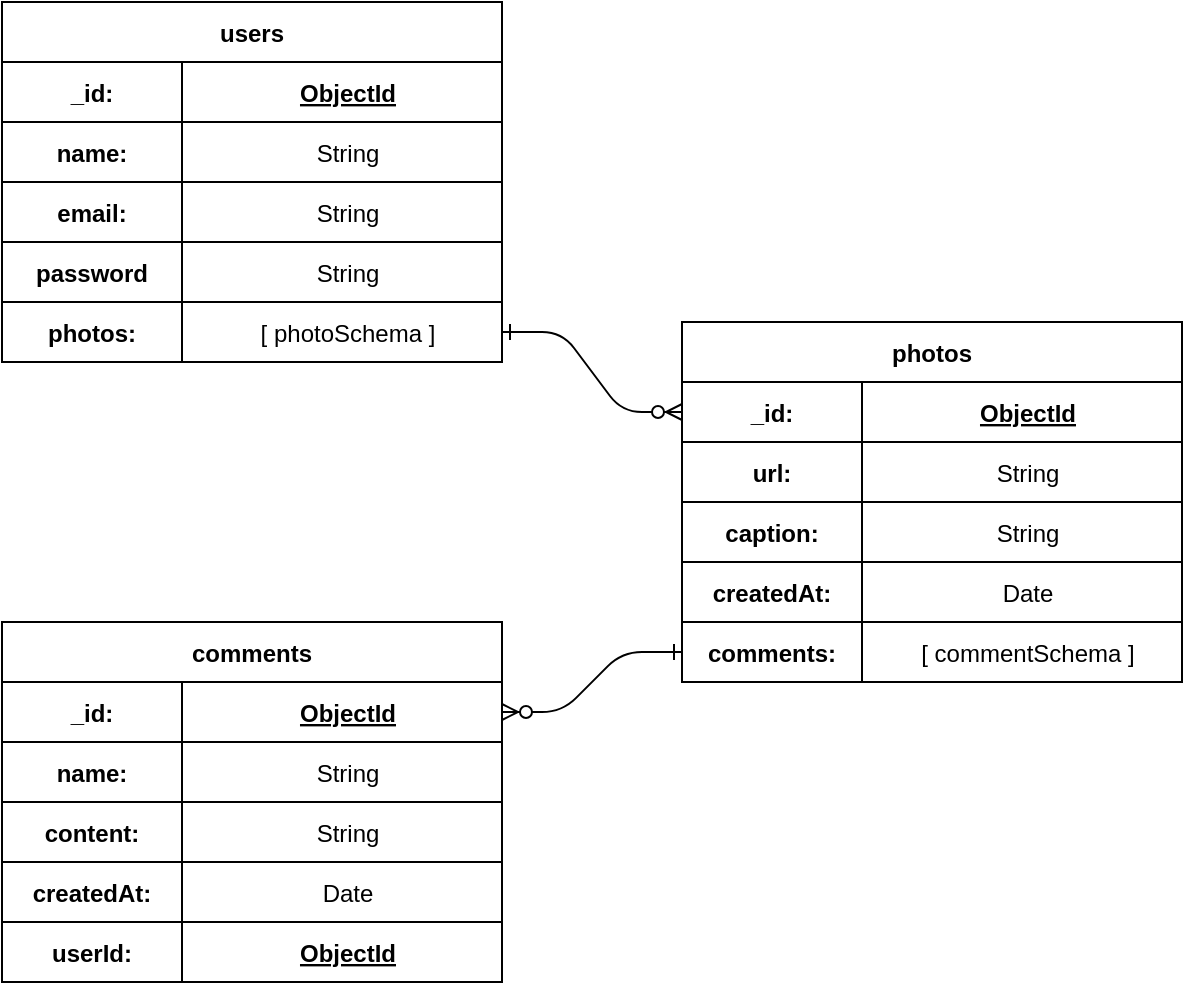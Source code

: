<mxfile version="17.2.2" type="github">
  <diagram id="R2lEEEUBdFMjLlhIrx00" name="Page-1">
    <mxGraphModel dx="1012" dy="757" grid="1" gridSize="10" guides="1" tooltips="1" connect="1" arrows="1" fold="1" page="1" pageScale="1" pageWidth="850" pageHeight="1100" math="0" shadow="0" extFonts="Permanent Marker^https://fonts.googleapis.com/css?family=Permanent+Marker">
      <root>
        <mxCell id="0" />
        <mxCell id="1" parent="0" />
        <mxCell id="C-vyLk0tnHw3VtMMgP7b-1" value="" style="edgeStyle=entityRelationEdgeStyle;endArrow=ERzeroToMany;startArrow=ERone;endFill=1;startFill=0;exitX=1;exitY=0.5;exitDx=0;exitDy=0;entryX=0;entryY=0.5;entryDx=0;entryDy=0;" parent="1" source="pZnT-VCXvv-FRcFzeFq4-53" target="pZnT-VCXvv-FRcFzeFq4-41" edge="1">
          <mxGeometry width="100" height="100" relative="1" as="geometry">
            <mxPoint x="340" y="720" as="sourcePoint" />
            <mxPoint x="450" y="195" as="targetPoint" />
          </mxGeometry>
        </mxCell>
        <mxCell id="C-vyLk0tnHw3VtMMgP7b-23" value="users" style="shape=table;startSize=30;container=1;collapsible=1;childLayout=tableLayout;fixedRows=1;rowLines=0;fontStyle=1;align=center;resizeLast=1;" parent="1" vertex="1">
          <mxGeometry x="120" y="120" width="250" height="180" as="geometry" />
        </mxCell>
        <mxCell id="C-vyLk0tnHw3VtMMgP7b-24" value="" style="shape=partialRectangle;collapsible=0;dropTarget=0;pointerEvents=0;fillColor=none;points=[[0,0.5],[1,0.5]];portConstraint=eastwest;top=0;left=0;right=0;bottom=1;" parent="C-vyLk0tnHw3VtMMgP7b-23" vertex="1">
          <mxGeometry y="30" width="250" height="30" as="geometry" />
        </mxCell>
        <mxCell id="C-vyLk0tnHw3VtMMgP7b-25" value="_id:" style="shape=partialRectangle;overflow=hidden;connectable=0;fillColor=none;top=0;left=0;bottom=0;right=0;fontStyle=1;" parent="C-vyLk0tnHw3VtMMgP7b-24" vertex="1">
          <mxGeometry width="90" height="30" as="geometry">
            <mxRectangle width="90" height="30" as="alternateBounds" />
          </mxGeometry>
        </mxCell>
        <mxCell id="C-vyLk0tnHw3VtMMgP7b-26" value="ObjectId" style="shape=partialRectangle;overflow=hidden;connectable=0;fillColor=none;top=0;left=0;bottom=0;right=0;align=center;spacingLeft=6;fontStyle=5;" parent="C-vyLk0tnHw3VtMMgP7b-24" vertex="1">
          <mxGeometry x="90" width="160" height="30" as="geometry">
            <mxRectangle width="160" height="30" as="alternateBounds" />
          </mxGeometry>
        </mxCell>
        <mxCell id="pZnT-VCXvv-FRcFzeFq4-30" value="" style="shape=tableRow;horizontal=0;startSize=0;swimlaneHead=0;swimlaneBody=0;fillColor=none;collapsible=0;dropTarget=0;points=[[0,0.5],[1,0.5]];portConstraint=eastwest;top=0;left=0;right=0;bottom=1;" parent="C-vyLk0tnHw3VtMMgP7b-23" vertex="1">
          <mxGeometry y="60" width="250" height="30" as="geometry" />
        </mxCell>
        <mxCell id="pZnT-VCXvv-FRcFzeFq4-31" value="name:" style="shape=partialRectangle;connectable=0;fillColor=none;top=0;left=0;bottom=0;right=0;fontStyle=1;overflow=hidden;" parent="pZnT-VCXvv-FRcFzeFq4-30" vertex="1">
          <mxGeometry width="90" height="30" as="geometry">
            <mxRectangle width="90" height="30" as="alternateBounds" />
          </mxGeometry>
        </mxCell>
        <mxCell id="pZnT-VCXvv-FRcFzeFq4-32" value="String" style="shape=partialRectangle;connectable=0;fillColor=none;top=0;left=0;bottom=0;right=0;align=center;spacingLeft=6;fontStyle=0;overflow=hidden;" parent="pZnT-VCXvv-FRcFzeFq4-30" vertex="1">
          <mxGeometry x="90" width="160" height="30" as="geometry">
            <mxRectangle width="160" height="30" as="alternateBounds" />
          </mxGeometry>
        </mxCell>
        <mxCell id="pZnT-VCXvv-FRcFzeFq4-33" value="" style="shape=tableRow;horizontal=0;startSize=0;swimlaneHead=0;swimlaneBody=0;fillColor=none;collapsible=0;dropTarget=0;points=[[0,0.5],[1,0.5]];portConstraint=eastwest;top=0;left=0;right=0;bottom=1;" parent="C-vyLk0tnHw3VtMMgP7b-23" vertex="1">
          <mxGeometry y="90" width="250" height="30" as="geometry" />
        </mxCell>
        <mxCell id="pZnT-VCXvv-FRcFzeFq4-34" value="email:" style="shape=partialRectangle;connectable=0;fillColor=none;top=0;left=0;bottom=0;right=0;fontStyle=1;overflow=hidden;" parent="pZnT-VCXvv-FRcFzeFq4-33" vertex="1">
          <mxGeometry width="90" height="30" as="geometry">
            <mxRectangle width="90" height="30" as="alternateBounds" />
          </mxGeometry>
        </mxCell>
        <mxCell id="pZnT-VCXvv-FRcFzeFq4-35" value="String" style="shape=partialRectangle;connectable=0;fillColor=none;top=0;left=0;bottom=0;right=0;align=center;spacingLeft=6;fontStyle=0;overflow=hidden;" parent="pZnT-VCXvv-FRcFzeFq4-33" vertex="1">
          <mxGeometry x="90" width="160" height="30" as="geometry">
            <mxRectangle width="160" height="30" as="alternateBounds" />
          </mxGeometry>
        </mxCell>
        <mxCell id="pZnT-VCXvv-FRcFzeFq4-36" value="" style="shape=tableRow;horizontal=0;startSize=0;swimlaneHead=0;swimlaneBody=0;fillColor=none;collapsible=0;dropTarget=0;points=[[0,0.5],[1,0.5]];portConstraint=eastwest;top=0;left=0;right=0;bottom=1;" parent="C-vyLk0tnHw3VtMMgP7b-23" vertex="1">
          <mxGeometry y="120" width="250" height="30" as="geometry" />
        </mxCell>
        <mxCell id="pZnT-VCXvv-FRcFzeFq4-37" value="password" style="shape=partialRectangle;connectable=0;fillColor=none;top=0;left=0;bottom=0;right=0;fontStyle=1;overflow=hidden;" parent="pZnT-VCXvv-FRcFzeFq4-36" vertex="1">
          <mxGeometry width="90" height="30" as="geometry">
            <mxRectangle width="90" height="30" as="alternateBounds" />
          </mxGeometry>
        </mxCell>
        <mxCell id="pZnT-VCXvv-FRcFzeFq4-38" value="String" style="shape=partialRectangle;connectable=0;fillColor=none;top=0;left=0;bottom=0;right=0;align=center;spacingLeft=6;fontStyle=0;overflow=hidden;" parent="pZnT-VCXvv-FRcFzeFq4-36" vertex="1">
          <mxGeometry x="90" width="160" height="30" as="geometry">
            <mxRectangle width="160" height="30" as="alternateBounds" />
          </mxGeometry>
        </mxCell>
        <mxCell id="pZnT-VCXvv-FRcFzeFq4-53" value="" style="shape=tableRow;horizontal=0;startSize=0;swimlaneHead=0;swimlaneBody=0;fillColor=none;collapsible=0;dropTarget=0;points=[[0,0.5],[1,0.5]];portConstraint=eastwest;top=0;left=0;right=0;bottom=1;" parent="C-vyLk0tnHw3VtMMgP7b-23" vertex="1">
          <mxGeometry y="150" width="250" height="30" as="geometry" />
        </mxCell>
        <mxCell id="pZnT-VCXvv-FRcFzeFq4-54" value="photos:" style="shape=partialRectangle;connectable=0;fillColor=none;top=0;left=0;bottom=0;right=0;fontStyle=1;overflow=hidden;" parent="pZnT-VCXvv-FRcFzeFq4-53" vertex="1">
          <mxGeometry width="90" height="30" as="geometry">
            <mxRectangle width="90" height="30" as="alternateBounds" />
          </mxGeometry>
        </mxCell>
        <mxCell id="pZnT-VCXvv-FRcFzeFq4-55" value="[ photoSchema ]" style="shape=partialRectangle;connectable=0;fillColor=none;top=0;left=0;bottom=0;right=0;align=center;spacingLeft=6;fontStyle=0;overflow=hidden;" parent="pZnT-VCXvv-FRcFzeFq4-53" vertex="1">
          <mxGeometry x="90" width="160" height="30" as="geometry">
            <mxRectangle width="160" height="30" as="alternateBounds" />
          </mxGeometry>
        </mxCell>
        <mxCell id="pZnT-VCXvv-FRcFzeFq4-40" value="photos" style="shape=table;startSize=30;container=1;collapsible=1;childLayout=tableLayout;fixedRows=1;rowLines=0;fontStyle=1;align=center;resizeLast=1;" parent="1" vertex="1">
          <mxGeometry x="460" y="280" width="250" height="180" as="geometry" />
        </mxCell>
        <mxCell id="pZnT-VCXvv-FRcFzeFq4-41" value="" style="shape=partialRectangle;collapsible=0;dropTarget=0;pointerEvents=0;fillColor=none;points=[[0,0.5],[1,0.5]];portConstraint=eastwest;top=0;left=0;right=0;bottom=1;" parent="pZnT-VCXvv-FRcFzeFq4-40" vertex="1">
          <mxGeometry y="30" width="250" height="30" as="geometry" />
        </mxCell>
        <mxCell id="pZnT-VCXvv-FRcFzeFq4-42" value="_id:" style="shape=partialRectangle;overflow=hidden;connectable=0;fillColor=none;top=0;left=0;bottom=0;right=0;fontStyle=1;" parent="pZnT-VCXvv-FRcFzeFq4-41" vertex="1">
          <mxGeometry width="90" height="30" as="geometry">
            <mxRectangle width="90" height="30" as="alternateBounds" />
          </mxGeometry>
        </mxCell>
        <mxCell id="pZnT-VCXvv-FRcFzeFq4-43" value="ObjectId" style="shape=partialRectangle;overflow=hidden;connectable=0;fillColor=none;top=0;left=0;bottom=0;right=0;align=center;spacingLeft=6;fontStyle=5;" parent="pZnT-VCXvv-FRcFzeFq4-41" vertex="1">
          <mxGeometry x="90" width="160" height="30" as="geometry">
            <mxRectangle width="160" height="30" as="alternateBounds" />
          </mxGeometry>
        </mxCell>
        <mxCell id="pZnT-VCXvv-FRcFzeFq4-44" value="" style="shape=tableRow;horizontal=0;startSize=0;swimlaneHead=0;swimlaneBody=0;fillColor=none;collapsible=0;dropTarget=0;points=[[0,0.5],[1,0.5]];portConstraint=eastwest;top=0;left=0;right=0;bottom=1;" parent="pZnT-VCXvv-FRcFzeFq4-40" vertex="1">
          <mxGeometry y="60" width="250" height="30" as="geometry" />
        </mxCell>
        <mxCell id="pZnT-VCXvv-FRcFzeFq4-45" value="url:" style="shape=partialRectangle;connectable=0;fillColor=none;top=0;left=0;bottom=0;right=0;fontStyle=1;overflow=hidden;" parent="pZnT-VCXvv-FRcFzeFq4-44" vertex="1">
          <mxGeometry width="90" height="30" as="geometry">
            <mxRectangle width="90" height="30" as="alternateBounds" />
          </mxGeometry>
        </mxCell>
        <mxCell id="pZnT-VCXvv-FRcFzeFq4-46" value="String" style="shape=partialRectangle;connectable=0;fillColor=none;top=0;left=0;bottom=0;right=0;align=center;spacingLeft=6;fontStyle=0;overflow=hidden;" parent="pZnT-VCXvv-FRcFzeFq4-44" vertex="1">
          <mxGeometry x="90" width="160" height="30" as="geometry">
            <mxRectangle width="160" height="30" as="alternateBounds" />
          </mxGeometry>
        </mxCell>
        <mxCell id="pZnT-VCXvv-FRcFzeFq4-47" value="" style="shape=tableRow;horizontal=0;startSize=0;swimlaneHead=0;swimlaneBody=0;fillColor=none;collapsible=0;dropTarget=0;points=[[0,0.5],[1,0.5]];portConstraint=eastwest;top=0;left=0;right=0;bottom=1;" parent="pZnT-VCXvv-FRcFzeFq4-40" vertex="1">
          <mxGeometry y="90" width="250" height="30" as="geometry" />
        </mxCell>
        <mxCell id="pZnT-VCXvv-FRcFzeFq4-48" value="caption:" style="shape=partialRectangle;connectable=0;fillColor=none;top=0;left=0;bottom=0;right=0;fontStyle=1;overflow=hidden;" parent="pZnT-VCXvv-FRcFzeFq4-47" vertex="1">
          <mxGeometry width="90" height="30" as="geometry">
            <mxRectangle width="90" height="30" as="alternateBounds" />
          </mxGeometry>
        </mxCell>
        <mxCell id="pZnT-VCXvv-FRcFzeFq4-49" value="String" style="shape=partialRectangle;connectable=0;fillColor=none;top=0;left=0;bottom=0;right=0;align=center;spacingLeft=6;fontStyle=0;overflow=hidden;" parent="pZnT-VCXvv-FRcFzeFq4-47" vertex="1">
          <mxGeometry x="90" width="160" height="30" as="geometry">
            <mxRectangle width="160" height="30" as="alternateBounds" />
          </mxGeometry>
        </mxCell>
        <mxCell id="pZnT-VCXvv-FRcFzeFq4-60" value="" style="shape=tableRow;horizontal=0;startSize=0;swimlaneHead=0;swimlaneBody=0;fillColor=none;collapsible=0;dropTarget=0;points=[[0,0.5],[1,0.5]];portConstraint=eastwest;top=0;left=0;right=0;bottom=1;" parent="pZnT-VCXvv-FRcFzeFq4-40" vertex="1">
          <mxGeometry y="120" width="250" height="30" as="geometry" />
        </mxCell>
        <mxCell id="pZnT-VCXvv-FRcFzeFq4-61" value="createdAt:" style="shape=partialRectangle;connectable=0;fillColor=none;top=0;left=0;bottom=0;right=0;fontStyle=1;overflow=hidden;" parent="pZnT-VCXvv-FRcFzeFq4-60" vertex="1">
          <mxGeometry width="90" height="30" as="geometry">
            <mxRectangle width="90" height="30" as="alternateBounds" />
          </mxGeometry>
        </mxCell>
        <mxCell id="pZnT-VCXvv-FRcFzeFq4-62" value="Date" style="shape=partialRectangle;connectable=0;fillColor=none;top=0;left=0;bottom=0;right=0;align=center;spacingLeft=6;fontStyle=0;overflow=hidden;" parent="pZnT-VCXvv-FRcFzeFq4-60" vertex="1">
          <mxGeometry x="90" width="160" height="30" as="geometry">
            <mxRectangle width="160" height="30" as="alternateBounds" />
          </mxGeometry>
        </mxCell>
        <mxCell id="pZnT-VCXvv-FRcFzeFq4-50" value="" style="shape=tableRow;horizontal=0;startSize=0;swimlaneHead=0;swimlaneBody=0;fillColor=none;collapsible=0;dropTarget=0;points=[[0,0.5],[1,0.5]];portConstraint=eastwest;top=0;left=0;right=0;bottom=1;" parent="pZnT-VCXvv-FRcFzeFq4-40" vertex="1">
          <mxGeometry y="150" width="250" height="30" as="geometry" />
        </mxCell>
        <mxCell id="pZnT-VCXvv-FRcFzeFq4-51" value="comments:" style="shape=partialRectangle;connectable=0;fillColor=none;top=0;left=0;bottom=0;right=0;fontStyle=1;overflow=hidden;" parent="pZnT-VCXvv-FRcFzeFq4-50" vertex="1">
          <mxGeometry width="90" height="30" as="geometry">
            <mxRectangle width="90" height="30" as="alternateBounds" />
          </mxGeometry>
        </mxCell>
        <mxCell id="pZnT-VCXvv-FRcFzeFq4-52" value="[ commentSchema ]" style="shape=partialRectangle;connectable=0;fillColor=none;top=0;left=0;bottom=0;right=0;align=center;spacingLeft=6;fontStyle=0;overflow=hidden;" parent="pZnT-VCXvv-FRcFzeFq4-50" vertex="1">
          <mxGeometry x="90" width="160" height="30" as="geometry">
            <mxRectangle width="160" height="30" as="alternateBounds" />
          </mxGeometry>
        </mxCell>
        <mxCell id="pZnT-VCXvv-FRcFzeFq4-63" value="comments" style="shape=table;startSize=30;container=1;collapsible=1;childLayout=tableLayout;fixedRows=1;rowLines=0;fontStyle=1;align=center;resizeLast=1;" parent="1" vertex="1">
          <mxGeometry x="120" y="430" width="250" height="180" as="geometry" />
        </mxCell>
        <mxCell id="pZnT-VCXvv-FRcFzeFq4-64" value="" style="shape=partialRectangle;collapsible=0;dropTarget=0;pointerEvents=0;fillColor=none;points=[[0,0.5],[1,0.5]];portConstraint=eastwest;top=0;left=0;right=0;bottom=1;" parent="pZnT-VCXvv-FRcFzeFq4-63" vertex="1">
          <mxGeometry y="30" width="250" height="30" as="geometry" />
        </mxCell>
        <mxCell id="pZnT-VCXvv-FRcFzeFq4-65" value="_id:" style="shape=partialRectangle;overflow=hidden;connectable=0;fillColor=none;top=0;left=0;bottom=0;right=0;fontStyle=1;" parent="pZnT-VCXvv-FRcFzeFq4-64" vertex="1">
          <mxGeometry width="90" height="30" as="geometry">
            <mxRectangle width="90" height="30" as="alternateBounds" />
          </mxGeometry>
        </mxCell>
        <mxCell id="pZnT-VCXvv-FRcFzeFq4-66" value="ObjectId" style="shape=partialRectangle;overflow=hidden;connectable=0;fillColor=none;top=0;left=0;bottom=0;right=0;align=center;spacingLeft=6;fontStyle=5;" parent="pZnT-VCXvv-FRcFzeFq4-64" vertex="1">
          <mxGeometry x="90" width="160" height="30" as="geometry">
            <mxRectangle width="160" height="30" as="alternateBounds" />
          </mxGeometry>
        </mxCell>
        <mxCell id="pZnT-VCXvv-FRcFzeFq4-67" value="" style="shape=tableRow;horizontal=0;startSize=0;swimlaneHead=0;swimlaneBody=0;fillColor=none;collapsible=0;dropTarget=0;points=[[0,0.5],[1,0.5]];portConstraint=eastwest;top=0;left=0;right=0;bottom=1;" parent="pZnT-VCXvv-FRcFzeFq4-63" vertex="1">
          <mxGeometry y="60" width="250" height="30" as="geometry" />
        </mxCell>
        <mxCell id="pZnT-VCXvv-FRcFzeFq4-68" value="name:" style="shape=partialRectangle;connectable=0;fillColor=none;top=0;left=0;bottom=0;right=0;fontStyle=1;overflow=hidden;" parent="pZnT-VCXvv-FRcFzeFq4-67" vertex="1">
          <mxGeometry width="90" height="30" as="geometry">
            <mxRectangle width="90" height="30" as="alternateBounds" />
          </mxGeometry>
        </mxCell>
        <mxCell id="pZnT-VCXvv-FRcFzeFq4-69" value="String" style="shape=partialRectangle;connectable=0;fillColor=none;top=0;left=0;bottom=0;right=0;align=center;spacingLeft=6;fontStyle=0;overflow=hidden;" parent="pZnT-VCXvv-FRcFzeFq4-67" vertex="1">
          <mxGeometry x="90" width="160" height="30" as="geometry">
            <mxRectangle width="160" height="30" as="alternateBounds" />
          </mxGeometry>
        </mxCell>
        <mxCell id="pZnT-VCXvv-FRcFzeFq4-70" value="" style="shape=tableRow;horizontal=0;startSize=0;swimlaneHead=0;swimlaneBody=0;fillColor=none;collapsible=0;dropTarget=0;points=[[0,0.5],[1,0.5]];portConstraint=eastwest;top=0;left=0;right=0;bottom=1;" parent="pZnT-VCXvv-FRcFzeFq4-63" vertex="1">
          <mxGeometry y="90" width="250" height="30" as="geometry" />
        </mxCell>
        <mxCell id="pZnT-VCXvv-FRcFzeFq4-71" value="content:" style="shape=partialRectangle;connectable=0;fillColor=none;top=0;left=0;bottom=0;right=0;fontStyle=1;overflow=hidden;" parent="pZnT-VCXvv-FRcFzeFq4-70" vertex="1">
          <mxGeometry width="90" height="30" as="geometry">
            <mxRectangle width="90" height="30" as="alternateBounds" />
          </mxGeometry>
        </mxCell>
        <mxCell id="pZnT-VCXvv-FRcFzeFq4-72" value="String" style="shape=partialRectangle;connectable=0;fillColor=none;top=0;left=0;bottom=0;right=0;align=center;spacingLeft=6;fontStyle=0;overflow=hidden;" parent="pZnT-VCXvv-FRcFzeFq4-70" vertex="1">
          <mxGeometry x="90" width="160" height="30" as="geometry">
            <mxRectangle width="160" height="30" as="alternateBounds" />
          </mxGeometry>
        </mxCell>
        <mxCell id="pZnT-VCXvv-FRcFzeFq4-73" value="" style="shape=tableRow;horizontal=0;startSize=0;swimlaneHead=0;swimlaneBody=0;fillColor=none;collapsible=0;dropTarget=0;points=[[0,0.5],[1,0.5]];portConstraint=eastwest;top=0;left=0;right=0;bottom=1;" parent="pZnT-VCXvv-FRcFzeFq4-63" vertex="1">
          <mxGeometry y="120" width="250" height="30" as="geometry" />
        </mxCell>
        <mxCell id="pZnT-VCXvv-FRcFzeFq4-74" value="createdAt:" style="shape=partialRectangle;connectable=0;fillColor=none;top=0;left=0;bottom=0;right=0;fontStyle=1;overflow=hidden;" parent="pZnT-VCXvv-FRcFzeFq4-73" vertex="1">
          <mxGeometry width="90" height="30" as="geometry">
            <mxRectangle width="90" height="30" as="alternateBounds" />
          </mxGeometry>
        </mxCell>
        <mxCell id="pZnT-VCXvv-FRcFzeFq4-75" value="Date" style="shape=partialRectangle;connectable=0;fillColor=none;top=0;left=0;bottom=0;right=0;align=center;spacingLeft=6;fontStyle=0;overflow=hidden;" parent="pZnT-VCXvv-FRcFzeFq4-73" vertex="1">
          <mxGeometry x="90" width="160" height="30" as="geometry">
            <mxRectangle width="160" height="30" as="alternateBounds" />
          </mxGeometry>
        </mxCell>
        <mxCell id="pZnT-VCXvv-FRcFzeFq4-96" value="" style="shape=tableRow;horizontal=0;startSize=0;swimlaneHead=0;swimlaneBody=0;fillColor=none;collapsible=0;dropTarget=0;points=[[0,0.5],[1,0.5]];portConstraint=eastwest;top=0;left=0;right=0;bottom=1;" parent="pZnT-VCXvv-FRcFzeFq4-63" vertex="1">
          <mxGeometry y="150" width="250" height="30" as="geometry" />
        </mxCell>
        <mxCell id="pZnT-VCXvv-FRcFzeFq4-97" value="userId:" style="shape=partialRectangle;connectable=0;fillColor=none;top=0;left=0;bottom=0;right=0;fontStyle=1;overflow=hidden;" parent="pZnT-VCXvv-FRcFzeFq4-96" vertex="1">
          <mxGeometry width="90" height="30" as="geometry">
            <mxRectangle width="90" height="30" as="alternateBounds" />
          </mxGeometry>
        </mxCell>
        <mxCell id="pZnT-VCXvv-FRcFzeFq4-98" value="ObjectId" style="shape=partialRectangle;connectable=0;fillColor=none;top=0;left=0;bottom=0;right=0;align=center;spacingLeft=6;fontStyle=5;overflow=hidden;" parent="pZnT-VCXvv-FRcFzeFq4-96" vertex="1">
          <mxGeometry x="90" width="160" height="30" as="geometry">
            <mxRectangle width="160" height="30" as="alternateBounds" />
          </mxGeometry>
        </mxCell>
        <mxCell id="pZnT-VCXvv-FRcFzeFq4-79" value="" style="edgeStyle=entityRelationEdgeStyle;endArrow=ERzeroToMany;startArrow=ERone;endFill=1;startFill=0;exitX=0;exitY=0.5;exitDx=0;exitDy=0;entryX=1;entryY=0.5;entryDx=0;entryDy=0;" parent="1" source="pZnT-VCXvv-FRcFzeFq4-50" target="pZnT-VCXvv-FRcFzeFq4-64" edge="1">
          <mxGeometry width="100" height="100" relative="1" as="geometry">
            <mxPoint x="460" y="550" as="sourcePoint" />
            <mxPoint x="550" y="590" as="targetPoint" />
          </mxGeometry>
        </mxCell>
      </root>
    </mxGraphModel>
  </diagram>
</mxfile>
